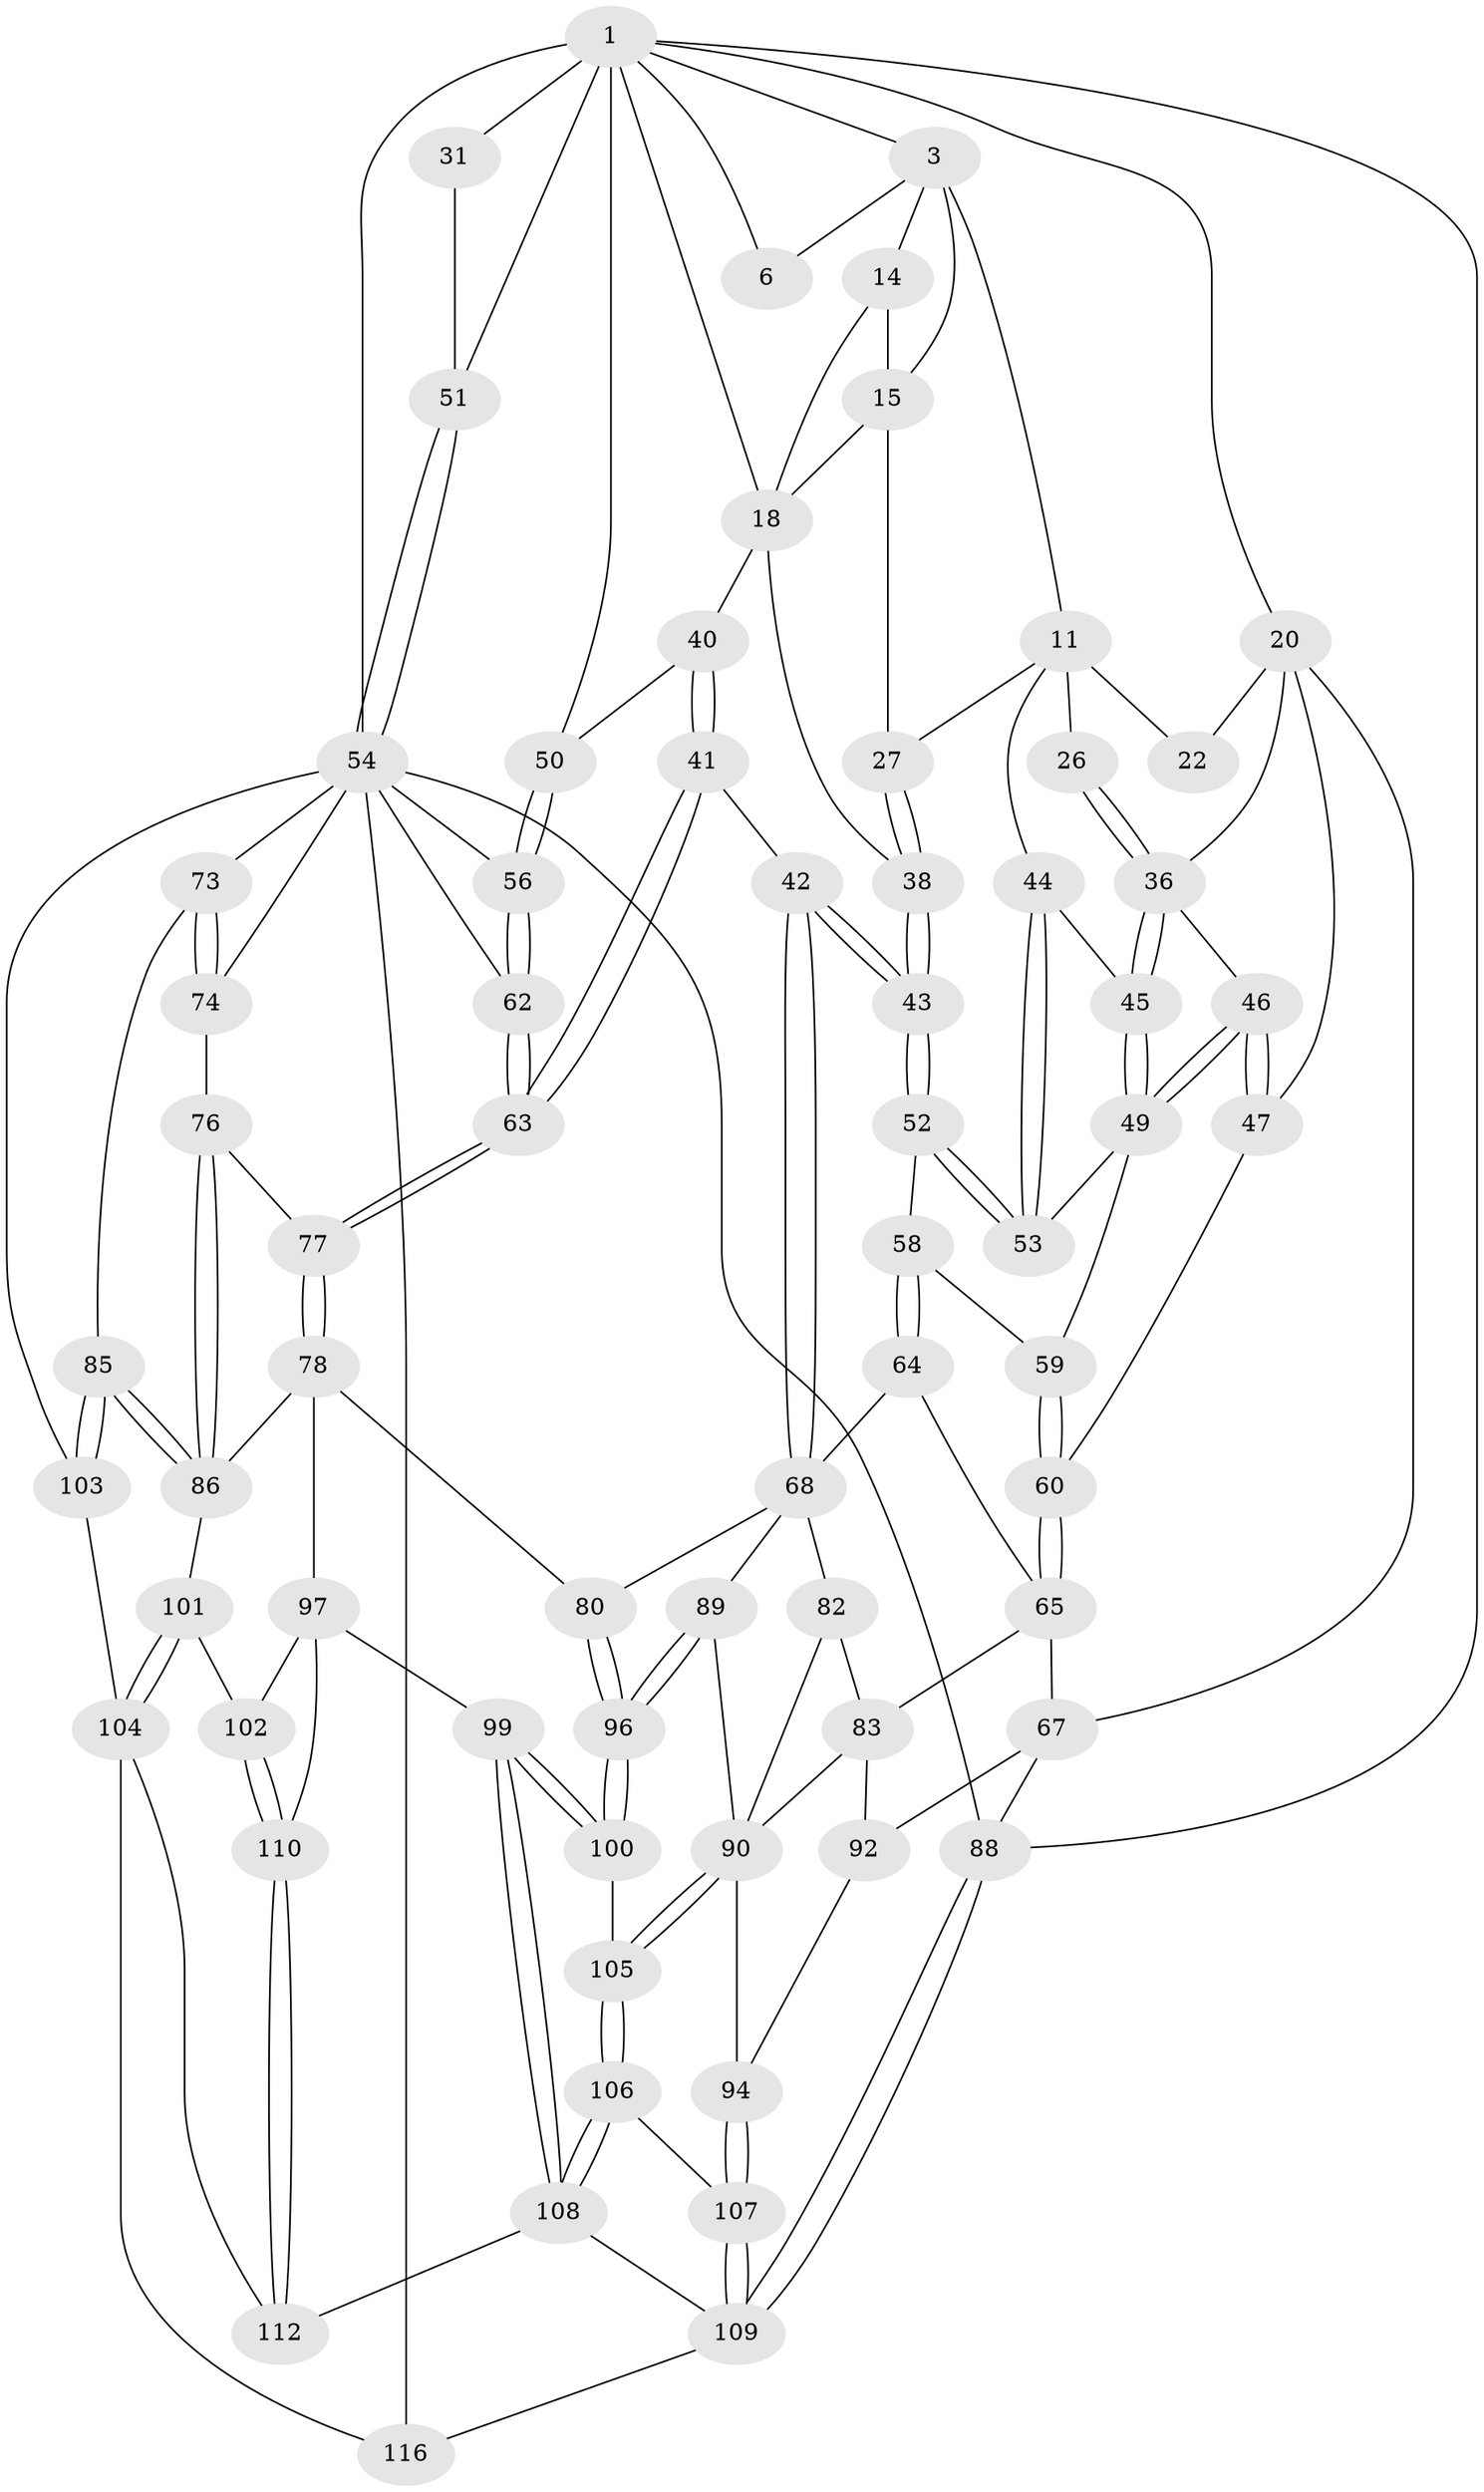 // original degree distribution, {3: 0.017241379310344827, 5: 0.6206896551724138, 4: 0.19827586206896552, 6: 0.16379310344827586}
// Generated by graph-tools (version 1.1) at 2025/21/03/04/25 18:21:06]
// undirected, 69 vertices, 161 edges
graph export_dot {
graph [start="1"]
  node [color=gray90,style=filled];
  1 [pos="+0.8907426637990967+0",super="+2+29+7"];
  3 [pos="+0.17543741153094694+0",super="+4"];
  6 [pos="+0.6239180163405217+0"];
  11 [pos="+0.25825974244883243+0.08141092378686644",super="+12+25"];
  14 [pos="+0.43357127895879993+0"];
  15 [pos="+0.39991384615921516+0.07018539772483749",super="+16"];
  18 [pos="+0.5706556467947067+0.15517866799995395",super="+39+19"];
  20 [pos="+0+0.05761968551848395",super="+48+21"];
  22 [pos="+0.13326952187337157+0.0364446641559966"];
  26 [pos="+0.1546254380317257+0.18236674443469175"];
  27 [pos="+0.3501728162864935+0.21904182181506152"];
  31 [pos="+0.9289088467790286+0.11629444716013476",super="+34"];
  36 [pos="+0.1359562444727768+0.19257541775194525",super="+37"];
  38 [pos="+0.37712253652449046+0.2410606592415376"];
  40 [pos="+0.6024103561182627+0.3324574535001065"];
  41 [pos="+0.49965738072664656+0.4402296550239999"];
  42 [pos="+0.45405093651138406+0.43716792806417093"];
  43 [pos="+0.41598223082667934+0.3995248352717767"];
  44 [pos="+0.20848800220597843+0.313468594759349"];
  45 [pos="+0.18602464122522033+0.2964602294718113"];
  46 [pos="+0.046319209009558486+0.34628294538281174"];
  47 [pos="+0.046022071231031955+0.3465102262965792"];
  49 [pos="+0.07795038322988139+0.343162621533645",super="+57"];
  50 [pos="+0.6517573538805046+0.3316336494881887"];
  51 [pos="+0.8730263259268435+0.3276049170728016"];
  52 [pos="+0.31873006870188164+0.3958663469229146"];
  53 [pos="+0.20940781696205418+0.31634541777993236"];
  54 [pos="+0.8822518263691176+0.3775342377128106",super="+55+61"];
  56 [pos="+0.7655199162443764+0.3949699626288247"];
  58 [pos="+0.2401542146446219+0.4297435602673382"];
  59 [pos="+0.17792809514681435+0.38556222526719947"];
  60 [pos="+0.12304993021547428+0.4367150190588922"];
  62 [pos="+0.6911992586838086+0.5146793251817763"];
  63 [pos="+0.550849296697059+0.4945805331053443"];
  64 [pos="+0.15596613221721833+0.5297118892702772"];
  65 [pos="+0.145203372040577+0.5287698876072414",super="+66"];
  67 [pos="+0+0.5579674055311418",super="+87"];
  68 [pos="+0.3504772347034327+0.5871727102122941",super="+81+69"];
  73 [pos="+1+0.7235675782319023"];
  74 [pos="+0.8474490547368743+0.5756739604049158",super="+75"];
  76 [pos="+0.7285745908483744+0.6444324630420968"];
  77 [pos="+0.582579743877749+0.6617085781206795"];
  78 [pos="+0.5708503588978153+0.6998266427120459",super="+79"];
  80 [pos="+0.4747652331928915+0.7311440650490497"];
  82 [pos="+0.20009897216059927+0.64173880012739"];
  83 [pos="+0.11341552730462848+0.6856638178130577",super="+84"];
  85 [pos="+0.9171206407550061+0.7736162114680171"];
  86 [pos="+0.7883468974497712+0.7123008930942177",super="+95"];
  88 [pos="+0+1"];
  89 [pos="+0.33271674081564656+0.6968519856415717"];
  90 [pos="+0.25798305648403974+0.751848081096382",super="+91"];
  92 [pos="+0.0547260332835951+0.8330397285771708"];
  94 [pos="+0.1696871658827104+0.8141701233645685"];
  96 [pos="+0.3828750051454439+0.8317560274076441"];
  97 [pos="+0.49702223239602866+0.766139954968264",super="+98"];
  99 [pos="+0.40845057125227335+0.9023941045787592"];
  100 [pos="+0.38115403252302227+0.8423335991150475"];
  101 [pos="+0.6428171063620378+0.8265546891261135"];
  102 [pos="+0.5680148990236908+0.8806940151749181"];
  103 [pos="+0.8598177627932299+0.849852145733087"];
  104 [pos="+0.7208721048666796+0.8748721583645193",super="+111"];
  105 [pos="+0.32040661866559034+0.8292087200928876"];
  106 [pos="+0.2758805769370559+0.9129770399753834"];
  107 [pos="+0.20220085186084386+0.8947122713048421"];
  108 [pos="+0.3727475476594875+0.9734372814907024",super="+114"];
  109 [pos="+0.006642438211165912+1",super="+115"];
  110 [pos="+0.5543574550377425+0.9077407266161043"];
  112 [pos="+0.5568794158991424+0.9171836283674997"];
  116 [pos="+0.6410126271953187+1"];
  1 -- 88;
  1 -- 3;
  1 -- 20;
  1 -- 51;
  1 -- 31 [weight=3];
  1 -- 18 [weight=2];
  1 -- 50;
  1 -- 6;
  1 -- 54 [weight=2];
  3 -- 11 [weight=2];
  3 -- 6;
  3 -- 14;
  3 -- 15;
  11 -- 26 [weight=2];
  11 -- 22 [weight=2];
  11 -- 27;
  11 -- 44;
  14 -- 15;
  14 -- 18;
  15 -- 18;
  15 -- 27;
  18 -- 40;
  18 -- 38;
  20 -- 67;
  20 -- 47;
  20 -- 36;
  20 -- 22;
  26 -- 36;
  26 -- 36;
  27 -- 38;
  27 -- 38;
  31 -- 51;
  36 -- 45;
  36 -- 45;
  36 -- 46;
  38 -- 43;
  38 -- 43;
  40 -- 41;
  40 -- 41;
  40 -- 50;
  41 -- 42;
  41 -- 63;
  41 -- 63;
  42 -- 43;
  42 -- 43;
  42 -- 68;
  42 -- 68;
  43 -- 52;
  43 -- 52;
  44 -- 45;
  44 -- 53;
  44 -- 53;
  45 -- 49;
  45 -- 49;
  46 -- 47;
  46 -- 47;
  46 -- 49;
  46 -- 49;
  47 -- 60;
  49 -- 59;
  49 -- 53;
  50 -- 56;
  50 -- 56;
  51 -- 54;
  51 -- 54;
  52 -- 53;
  52 -- 53;
  52 -- 58;
  54 -- 56;
  54 -- 74 [weight=2];
  54 -- 62;
  54 -- 116;
  54 -- 103;
  54 -- 88;
  54 -- 73;
  56 -- 62;
  56 -- 62;
  58 -- 59;
  58 -- 64;
  58 -- 64;
  59 -- 60;
  59 -- 60;
  60 -- 65;
  60 -- 65;
  62 -- 63;
  62 -- 63;
  63 -- 77;
  63 -- 77;
  64 -- 65;
  64 -- 68;
  65 -- 67;
  65 -- 83;
  67 -- 88;
  67 -- 92;
  68 -- 80;
  68 -- 89;
  68 -- 82;
  73 -- 74;
  73 -- 74;
  73 -- 85;
  74 -- 76;
  76 -- 77;
  76 -- 86;
  76 -- 86;
  77 -- 78;
  77 -- 78;
  78 -- 86;
  78 -- 80;
  78 -- 97;
  80 -- 96;
  80 -- 96;
  82 -- 83;
  82 -- 90;
  83 -- 92;
  83 -- 90;
  85 -- 86;
  85 -- 86;
  85 -- 103;
  85 -- 103;
  86 -- 101;
  88 -- 109;
  88 -- 109;
  89 -- 90;
  89 -- 96;
  89 -- 96;
  90 -- 105;
  90 -- 105;
  90 -- 94;
  92 -- 94;
  94 -- 107;
  94 -- 107;
  96 -- 100;
  96 -- 100;
  97 -- 102;
  97 -- 99;
  97 -- 110;
  99 -- 100;
  99 -- 100;
  99 -- 108;
  99 -- 108;
  100 -- 105;
  101 -- 102;
  101 -- 104;
  101 -- 104;
  102 -- 110;
  102 -- 110;
  103 -- 104;
  104 -- 116;
  104 -- 112;
  105 -- 106;
  105 -- 106;
  106 -- 107;
  106 -- 108;
  106 -- 108;
  107 -- 109;
  107 -- 109;
  108 -- 112;
  108 -- 109;
  109 -- 116;
  110 -- 112;
  110 -- 112;
}
